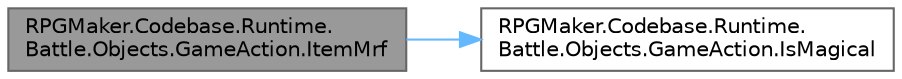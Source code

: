 digraph "RPGMaker.Codebase.Runtime.Battle.Objects.GameAction.ItemMrf"
{
 // LATEX_PDF_SIZE
  bgcolor="transparent";
  edge [fontname=Helvetica,fontsize=10,labelfontname=Helvetica,labelfontsize=10];
  node [fontname=Helvetica,fontsize=10,shape=box,height=0.2,width=0.4];
  rankdir="LR";
  Node1 [id="Node000001",label="RPGMaker.Codebase.Runtime.\lBattle.Objects.GameAction.ItemMrf",height=0.2,width=0.4,color="gray40", fillcolor="grey60", style="filled", fontcolor="black",tooltip="😁 指定対象の[魔法反射率]を返す"];
  Node1 -> Node2 [id="edge1_Node000001_Node000002",color="steelblue1",style="solid",tooltip=" "];
  Node2 [id="Node000002",label="RPGMaker.Codebase.Runtime.\lBattle.Objects.GameAction.IsMagical",height=0.2,width=0.4,color="grey40", fillcolor="white", style="filled",URL="$db/d00/class_r_p_g_maker_1_1_codebase_1_1_runtime_1_1_battle_1_1_objects_1_1_game_action.html#afcb54cd6ec9708f8a9ebc27162a6a962",tooltip="😁 [命中タイプ]が[魔法攻撃]か"];
}
